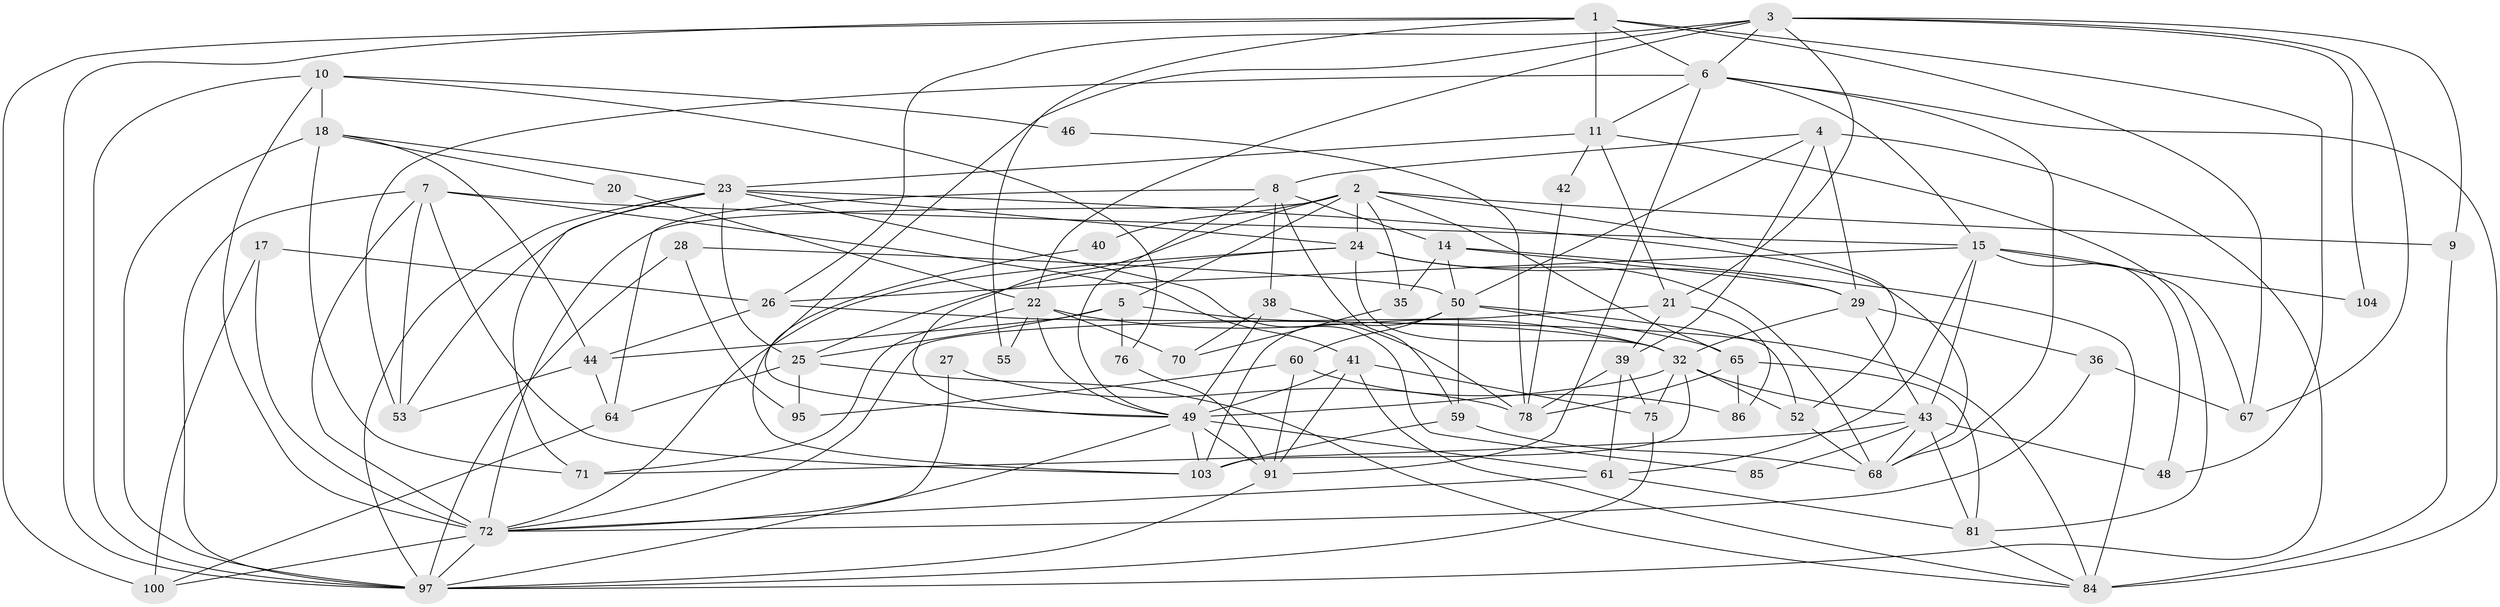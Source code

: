 // original degree distribution, {5: 0.2018348623853211, 7: 0.01834862385321101, 3: 0.23853211009174313, 4: 0.29357798165137616, 8: 0.03669724770642202, 2: 0.1559633027522936, 6: 0.045871559633027525, 10: 0.009174311926605505}
// Generated by graph-tools (version 1.1) at 2025/41/03/06/25 10:41:59]
// undirected, 65 vertices, 167 edges
graph export_dot {
graph [start="1"]
  node [color=gray90,style=filled];
  1 [super="+34"];
  2 [super="+30"];
  3 [super="+31"];
  4 [super="+33"];
  5 [super="+13"];
  6 [super="+12"];
  7 [super="+57"];
  8 [super="+54"];
  9 [super="+73"];
  10 [super="+69"];
  11 [super="+47"];
  14 [super="+19"];
  15 [super="+16"];
  17 [super="+80"];
  18 [super="+94"];
  20;
  21 [super="+90"];
  22 [super="+89"];
  23 [super="+77"];
  24 [super="+105"];
  25 [super="+37"];
  26 [super="+51"];
  27;
  28;
  29 [super="+63"];
  32 [super="+58"];
  35 [super="+45"];
  36;
  38 [super="+107"];
  39 [super="+99"];
  40;
  41 [super="+66"];
  42;
  43 [super="+56"];
  44 [super="+101"];
  46;
  48 [super="+98"];
  49 [super="+83"];
  50 [super="+62"];
  52;
  53;
  55;
  59;
  60;
  61 [super="+87"];
  64 [super="+109"];
  65;
  67;
  68 [super="+74"];
  70;
  71 [super="+93"];
  72 [super="+82"];
  75 [super="+79"];
  76;
  78 [super="+96"];
  81 [super="+92"];
  84 [super="+88"];
  85;
  86;
  91 [super="+102"];
  95;
  97 [super="+106"];
  100;
  103 [super="+108"];
  104;
  1 -- 6;
  1 -- 48;
  1 -- 100;
  1 -- 67;
  1 -- 11;
  1 -- 55;
  1 -- 97;
  2 -- 5;
  2 -- 72;
  2 -- 40;
  2 -- 52;
  2 -- 65;
  2 -- 24;
  2 -- 9;
  2 -- 35;
  2 -- 49;
  3 -- 67;
  3 -- 21;
  3 -- 104;
  3 -- 49;
  3 -- 26;
  3 -- 9;
  3 -- 6;
  3 -- 22;
  4 -- 8;
  4 -- 39;
  4 -- 29;
  4 -- 50;
  4 -- 97;
  5 -- 76;
  5 -- 84;
  5 -- 44;
  5 -- 25;
  6 -- 53;
  6 -- 15;
  6 -- 11;
  6 -- 84;
  6 -- 68;
  6 -- 91;
  7 -- 15;
  7 -- 97;
  7 -- 53;
  7 -- 72;
  7 -- 41 [weight=2];
  7 -- 103;
  8 -- 64;
  8 -- 49;
  8 -- 59;
  8 -- 38;
  8 -- 14;
  9 -- 84;
  10 -- 72;
  10 -- 46;
  10 -- 97;
  10 -- 76;
  10 -- 18;
  11 -- 21;
  11 -- 42;
  11 -- 81;
  11 -- 23;
  14 -- 50;
  14 -- 84;
  14 -- 35;
  14 -- 29;
  15 -- 67;
  15 -- 61;
  15 -- 26;
  15 -- 48;
  15 -- 104;
  15 -- 43;
  17 -- 26;
  17 -- 72;
  17 -- 100;
  18 -- 20;
  18 -- 44;
  18 -- 71;
  18 -- 23;
  18 -- 97;
  20 -- 22;
  21 -- 86;
  21 -- 39;
  21 -- 72;
  22 -- 55 [weight=2];
  22 -- 49;
  22 -- 32;
  22 -- 70;
  22 -- 71;
  23 -- 68;
  23 -- 71;
  23 -- 24;
  23 -- 97;
  23 -- 53;
  23 -- 85;
  23 -- 25;
  24 -- 72;
  24 -- 32;
  24 -- 29;
  24 -- 25;
  24 -- 68;
  25 -- 64;
  25 -- 95;
  25 -- 84;
  26 -- 32;
  26 -- 44;
  27 -- 72;
  27 -- 78;
  28 -- 95;
  28 -- 50;
  28 -- 97;
  29 -- 32 [weight=2];
  29 -- 43;
  29 -- 36;
  32 -- 52;
  32 -- 103;
  32 -- 49;
  32 -- 43;
  32 -- 75;
  35 -- 70;
  36 -- 72;
  36 -- 67;
  38 -- 78;
  38 -- 49;
  38 -- 70;
  39 -- 75;
  39 -- 78;
  39 -- 61;
  40 -- 103;
  41 -- 75;
  41 -- 84;
  41 -- 49;
  41 -- 91;
  42 -- 78;
  43 -- 85;
  43 -- 68;
  43 -- 81;
  43 -- 48;
  43 -- 71;
  44 -- 64;
  44 -- 53;
  46 -- 78;
  49 -- 61;
  49 -- 97;
  49 -- 103;
  49 -- 91;
  50 -- 52;
  50 -- 59;
  50 -- 103;
  50 -- 65;
  50 -- 60;
  52 -- 68;
  59 -- 103;
  59 -- 68;
  60 -- 91;
  60 -- 86;
  60 -- 95;
  61 -- 72;
  61 -- 81 [weight=2];
  64 -- 100;
  65 -- 78;
  65 -- 86;
  65 -- 81;
  72 -- 100;
  72 -- 97;
  75 -- 97;
  76 -- 91;
  81 -- 84;
  91 -- 97;
}
